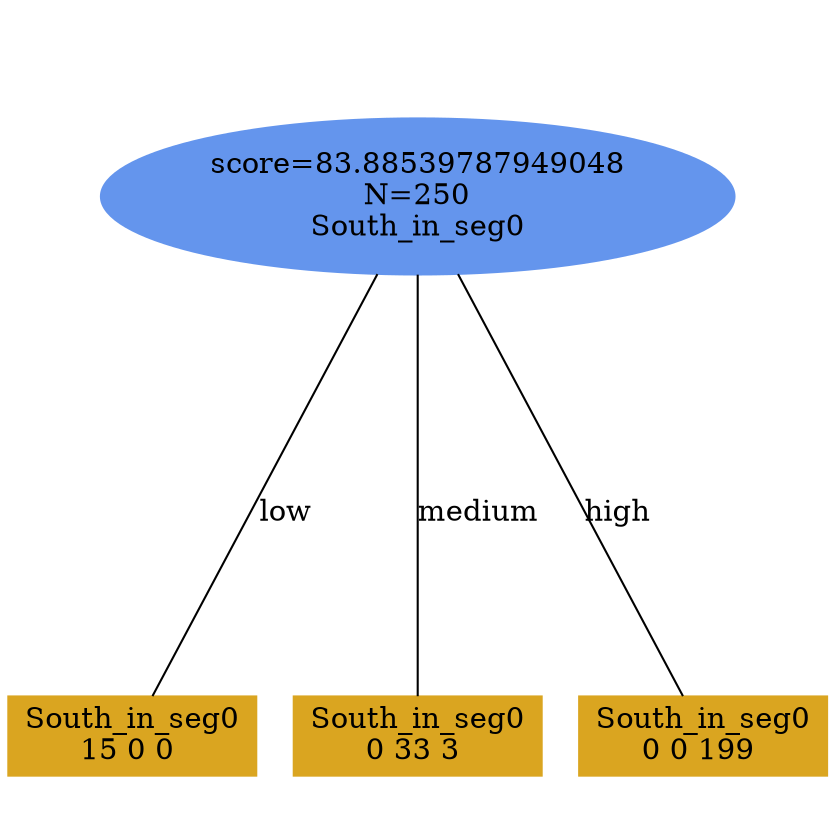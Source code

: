 digraph "DD" {
size = "7.5,10"
ratio=1.0;
center = true;
edge [dir = none];
{ rank = same; node [shape=ellipse, style=filled, color=cornflowerblue];"114" [label="score=83.88539787949048\nN=250\nSouth_in_seg0"];}
{ rank = same; node [shape=box, style=filled, color=goldenrod];"115" [label="South_in_seg0\n15 0 0 "];}
{ rank = same; node [shape=box, style=filled, color=goldenrod];"116" [label="South_in_seg0\n0 33 3 "];}
{ rank = same; node [shape=box, style=filled, color=goldenrod];"117" [label="South_in_seg0\n0 0 199 "];}
"114" -> "115" [label = "low"];
"114" -> "116" [label = "medium"];
"114" -> "117" [label = "high"];

}